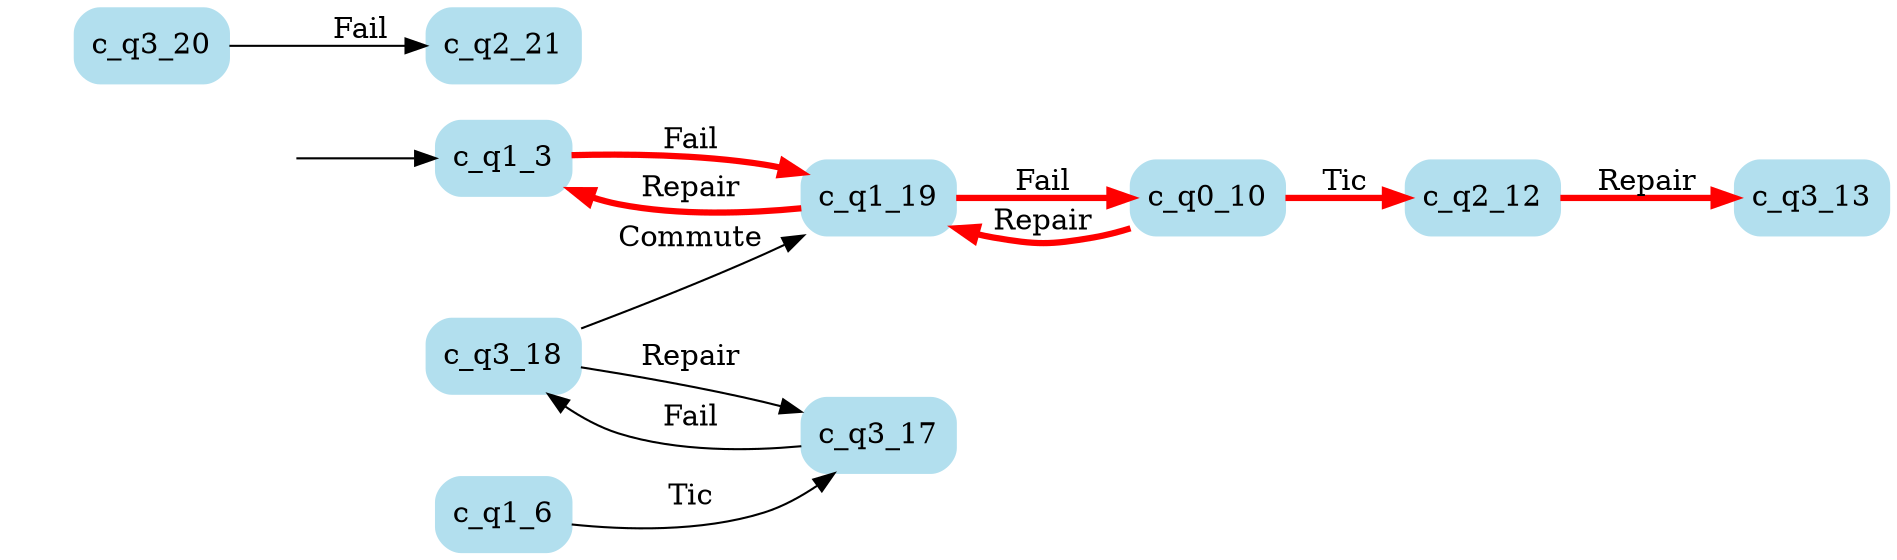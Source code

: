 digraph G {

	rankdir = LR;

	start_c_q1_3[style=invisible];

	node[shape=box, style="rounded, filled", color=lightblue2];

	c_q2_12[label="c_q2_12"];
	c_q0_10[label="c_q0_10"];
	c_q3_20[label="c_q3_20"];
	c_q2_21[label="c_q2_21"];
	c_q3_17[label="c_q3_17"];
	c_q3_13[label="c_q3_13"];
	c_q1_6[label="c_q1_6"];
	c_q1_19[label="c_q1_19"];
	c_q3_18[label="c_q3_18"];
	c_q1_3[label="c_q1_3"];

	start_c_q1_3 -> c_q1_3;
	c_q1_3 -> c_q1_19[label="Fail", penwidth=3, color=red];
	c_q1_19 -> c_q1_3[label="Repair", penwidth=3, color=red];
	c_q1_19 -> c_q0_10[label="Fail", penwidth=3, color=red];
	c_q1_6 -> c_q3_17[label="Tic"];
	c_q0_10 -> c_q1_19[label="Repair", penwidth=3, color=red];
	c_q0_10 -> c_q2_12[label="Tic", penwidth=3, color=red];
	c_q2_12 -> c_q3_13[label="Repair", penwidth=3, color=red];
	c_q3_17 -> c_q3_18[label="Fail"];
	c_q3_18 -> c_q3_17[label="Repair"];
	c_q3_18 -> c_q1_19[label="Commute"];
	c_q3_20 -> c_q2_21[label="Fail"];

}